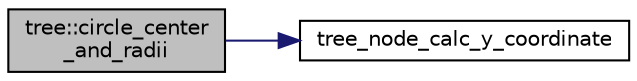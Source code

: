 digraph "tree::circle_center_and_radii"
{
  edge [fontname="Helvetica",fontsize="10",labelfontname="Helvetica",labelfontsize="10"];
  node [fontname="Helvetica",fontsize="10",shape=record];
  rankdir="LR";
  Node4 [label="tree::circle_center\l_and_radii",height=0.2,width=0.4,color="black", fillcolor="grey75", style="filled", fontcolor="black"];
  Node4 -> Node5 [color="midnightblue",fontsize="10",style="solid",fontname="Helvetica"];
  Node5 [label="tree_node_calc_y_coordinate",height=0.2,width=0.4,color="black", fillcolor="white", style="filled",URL="$d7/d04/graphics_8h.html#a90fd31502ff6159142ddb0a966be9015"];
}
